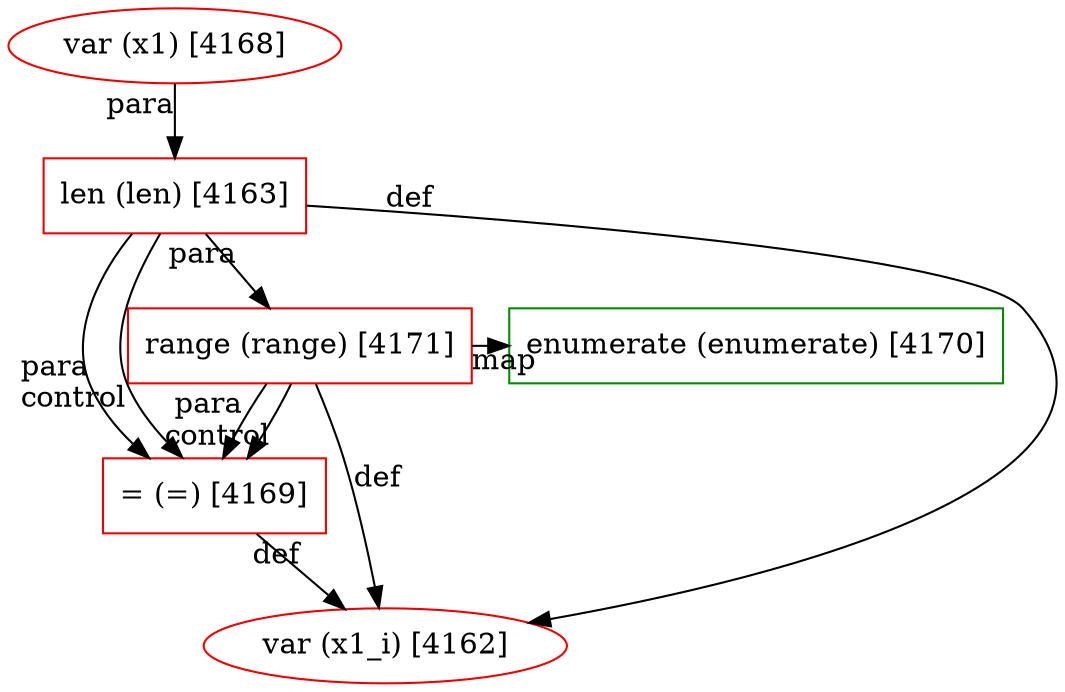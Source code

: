 digraph "fragment-4257587.dot" {
	subgraph "subgraph: 4171 to 4170" {
		graph [rank=same]
		4171 [label="range (range) [4171]" color=red2 shape=box]
		4170 [label="enumerate (enumerate) [4170]" color=green4 shape=box]
	}
	4163 [label="len (len) [4163]" color=red2 shape=box]
	4168 [label="var (x1) [4168]" color=red2 shape=ellipse]
	4169 [label="= (=) [4169]" color=red2 shape=box]
	4162 [label="var (x1_i) [4162]" color=red2 shape=ellipse]
	4163 -> 4171 [xlabel=para]
	4171 -> 4170 [xlabel=map]
	4168 -> 4163 [xlabel=para]
	4163 -> 4169 [xlabel=para]
	4163 -> 4169 [xlabel=control]
	4171 -> 4169 [xlabel=para]
	4171 -> 4169 [xlabel=control]
	4171 -> 4162 [xlabel=def]
	4163 -> 4162 [xlabel=def]
	4169 -> 4162 [xlabel=def]
}
